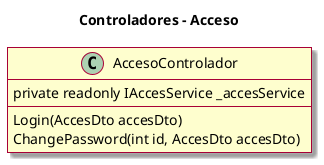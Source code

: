 @startuml presentacion
skin rose
skinparam linetype polyline

title Controladores - Acceso

class AccesoControlador{
    private readonly IAccesService _accesService
    Login(AccesDto accesDto)
    ChangePassword(int id, AccesDto accesDto)
}

@enduml